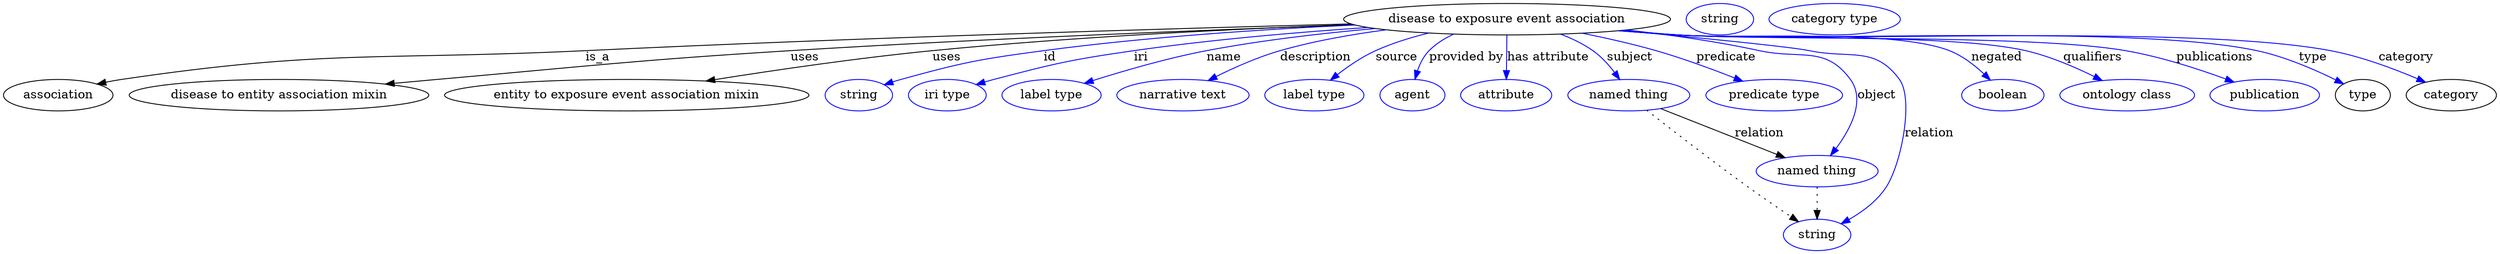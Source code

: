 digraph {
	graph [bb="0,0,2842.7,283"];
	node [label="\N"];
	"disease to exposure event association"	[height=0.5,
		label="disease to exposure event association",
		pos="1714.4,265",
		width=5.1815];
	association	[height=0.5,
		pos="62.394,178",
		width=1.7332];
	"disease to exposure event association" -> association	[label=is_a,
		lp="677.39,221.5",
		pos="e,106.48,190.8 1536.3,259.64 1327.2,254.15 969.98,243.65 663.39,229 427.65,217.74 366.81,230.94 133.39,196 127.91,195.18 122.23,\
194.14 116.57,192.99"];
	"disease to entity association mixin"	[height=0.5,
		pos="313.39,178",
		width=4.7482];
	"disease to exposure event association" -> "disease to entity association mixin"	[label=uses,
		lp="913.89,221.5",
		pos="e,434.89,190.69 1540.2,258.49 1374.7,252.79 1119,242.79 897.39,229 717.59,217.81 672.85,211.8 493.39,196 477.73,194.62 461.3,193.13 \
445.01,191.62"];
	"entity to exposure event association mixin"	[height=0.5,
		pos="710.39,178",
		width=5.7773];
	"disease to exposure event association" -> "entity to exposure event association mixin"	[label=uses,
		lp="1074.9,221.5",
		pos="e,800.62,194.22 1538.7,258.89 1406.4,254.01 1220.7,244.96 1058.4,229 974.59,220.76 880.04,206.88 810.67,195.83"];
	id	[color=blue,
		height=0.5,
		label=string,
		pos="974.39,178",
		width=1.0652];
	"disease to exposure event association" -> id	[color=blue,
		label=id,
		lp="1192.4,221.5",
		pos="e,1003.4,190 1540.8,258.36 1437.3,253.55 1303.4,244.78 1185.4,229 1112.1,219.2 1093.6,215.72 1022.4,196 1019.3,195.14 1016.1,194.18 \
1012.9,193.16",
		style=solid];
	iri	[color=blue,
		height=0.5,
		label="iri type",
		pos="1075.4,178",
		width=1.2277];
	"disease to exposure event association" -> iri	[color=blue,
		label=iri,
		lp="1296.4,221.5",
		pos="e,1108.3,190.16 1555.6,255.55 1475.2,250.11 1376.4,241.64 1288.4,229 1216.5,218.67 1198.6,214.45 1128.4,196 1125,195.11 1121.5,194.14 \
1118.1,193.12",
		style=solid];
	name	[color=blue,
		height=0.5,
		label="label type",
		pos="1194.4,178",
		width=1.5707];
	"disease to exposure event association" -> name	[color=blue,
		label=name,
		lp="1391.4,221.5",
		pos="e,1231.9,191.65 1563.7,254.32 1503.6,248.97 1433.9,240.92 1371.4,229 1326.7,220.47 1276.9,205.93 1241.5,194.72",
		style=solid];
	description	[color=blue,
		height=0.5,
		label="narrative text",
		pos="1344.4,178",
		width=2.0943];
	"disease to exposure event association" -> description	[color=blue,
		label=description,
		lp="1495.9,221.5",
		pos="e,1373.2,194.76 1576.4,252.85 1536.9,247.64 1494,240.05 1455.4,229 1430.2,221.79 1403.4,209.83 1382.4,199.42",
		style=solid];
	source	[color=blue,
		height=0.5,
		label="label type",
		pos="1494.4,178",
		width=1.5707];
	"disease to exposure event association" -> source	[color=blue,
		label=source,
		lp="1588.4,221.5",
		pos="e,1512.8,195.19 1624.9,249.14 1604.5,244.12 1583.3,237.54 1564.4,229 1548.9,222 1533.4,211.35 1520.9,201.67",
		style=solid];
	"provided by"	[color=blue,
		height=0.5,
		label=agent,
		pos="1606.4,178",
		width=1.0291];
	"disease to exposure event association" -> "provided by"	[color=blue,
		label="provided by",
		lp="1667.9,221.5",
		pos="e,1609.3,196.21 1653.3,247.87 1643,243.08 1633.2,236.91 1625.4,229 1619.2,222.71 1615,214.18 1612.1,205.94",
		style=solid];
	"has attribute"	[color=blue,
		height=0.5,
		label=attribute,
		pos="1713.4,178",
		width=1.4443];
	"disease to exposure event association" -> "has attribute"	[color=blue,
		label="has attribute",
		lp="1761.4,221.5",
		pos="e,1713.6,196.18 1714.2,246.8 1714.1,235.16 1713.9,219.55 1713.7,206.24",
		style=solid];
	subject	[color=blue,
		height=0.5,
		label="named thing",
		pos="1853.4,178",
		width=1.9318];
	"disease to exposure event association" -> subject	[color=blue,
		label=subject,
		lp="1854.4,221.5",
		pos="e,1843,195.87 1775.5,247.95 1788.3,243.04 1801.3,236.8 1812.4,229 1821.9,222.34 1830.3,212.94 1837.1,204.08",
		style=solid];
	predicate	[color=blue,
		height=0.5,
		label="predicate type",
		pos="2019.4,178",
		width=2.1665];
	"disease to exposure event association" -> predicate	[color=blue,
		label=predicate,
		lp="1964.4,221.5",
		pos="e,1983.5,193.99 1800.2,248.97 1827.3,243.51 1857.3,236.76 1884.4,229 1914.8,220.31 1948,208.01 1974,197.79",
		style=solid];
	object	[color=blue,
		height=0.5,
		label="named thing",
		pos="2068.4,91",
		width=1.9318];
	"disease to exposure event association" -> object	[color=blue,
		label=object,
		lp="2136.4,178",
		pos="e,2083.7,108.87 1850.8,252.69 1899,247.31 1953.4,239.65 2002.4,229 2049.8,218.7 2077.8,235.13 2106.4,196 2123.9,172.07 2106.5,139.2 \
2089.9,116.87",
		style=solid];
	relation	[color=blue,
		height=0.5,
		label=string,
		pos="2068.4,18",
		width=1.0652];
	"disease to exposure event association" -> relation	[color=blue,
		label=relation,
		lp="2196.4,134.5",
		pos="e,2095.8,30.743 1844.9,252.09 1933.5,243.76 2038.4,233.39 2059.4,229 2106.5,219.19 2134.1,234.83 2162.4,196 2178.8,173.56 2164.8,\
100.14 2147.4,73 2137.1,56.992 2120.2,44.5 2104.7,35.581",
		style=solid];
	negated	[color=blue,
		height=0.5,
		label=boolean,
		pos="2280.4,178",
		width=1.2999];
	"disease to exposure event association" -> negated	[color=blue,
		label=negated,
		lp="2273.4,221.5",
		pos="e,2266.1,195.22 1845.1,252.15 1866.9,250.32 1889.3,248.53 1910.4,247 1979,242.03 2155.3,254.03 2219.4,229 2234.2,223.23 2248.1,212.44 \
2258.9,202.35",
		style=solid];
	qualifiers	[color=blue,
		height=0.5,
		label="ontology class",
		pos="2421.4,178",
		width=2.1304];
	"disease to exposure event association" -> qualifiers	[color=blue,
		label=qualifiers,
		lp="2382.9,221.5",
		pos="e,2393.1,194.79 1843.8,252.02 1866,250.18 1888.8,248.42 1910.4,247 1998.3,241.19 2220.6,248.89 2306.4,229 2333.5,222.72 2362.2,210.26 \
2384.1,199.34",
		style=solid];
	publications	[color=blue,
		height=0.5,
		label=publication,
		pos="2578.4,178",
		width=1.7332];
	"disease to exposure event association" -> publications	[color=blue,
		label=publications,
		lp="2522.4,221.5",
		pos="e,2543.6,193.02 1842.7,251.92 1865.2,250.07 1888.5,248.34 1910.4,247 2023.6,240.1 2308.6,248.28 2420.4,229 2459.7,222.22 2502.7,\
208.14 2533.9,196.65",
		style=solid];
	type	[height=0.5,
		pos="2690.4,178",
		width=0.86659];
	"disease to exposure event association" -> type	[color=blue,
		label=type,
		lp="2634.4,221.5",
		pos="e,2668.6,190.95 1841.9,251.84 1864.7,249.98 1888.2,248.26 1910.4,247 2056.9,238.66 2426.9,259.73 2570.4,229 2602,222.23 2635.8,207.38 \
2659.5,195.61",
		style=solid];
	category	[height=0.5,
		pos="2791.4,178",
		width=1.4263];
	"disease to exposure event association" -> category	[color=blue,
		label=category,
		lp="2739.9,221.5",
		pos="e,2762,192.92 1841.6,251.8 1864.5,249.94 1888.1,248.23 1910.4,247 2075.5,237.85 2491.9,259.76 2654.4,229 2688.6,222.52 2725.6,208.56 \
2752.6,197.03",
		style=solid];
	subject -> object	[label=relation,
		lp="2002.4,134.5",
		pos="e,2031.7,106.49 1889.9,162.58 1926.4,148.14 1982.7,125.87 2022.3,110.22"];
	subject -> relation	[pos="e,2047.1,33.137 1873.9,160.8 1900.3,140.04 1947.7,103.14 1989.4,73 2005.5,61.361 2023.8,48.817 2038.7,38.752",
		style=dotted];
	object -> relation	[pos="e,2068.4,36.029 2068.4,72.813 2068.4,64.789 2068.4,55.047 2068.4,46.069",
		style=dotted];
	association_type	[color=blue,
		height=0.5,
		label=string,
		pos="1957.4,265",
		width=1.0652];
	association_category	[color=blue,
		height=0.5,
		label="category type",
		pos="2088.4,265",
		width=2.0762];
}
